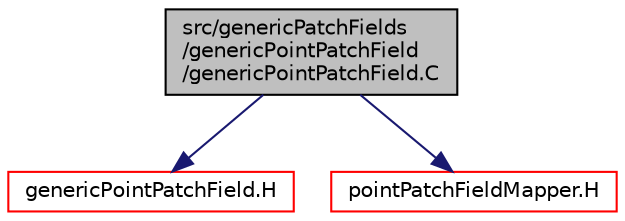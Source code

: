 digraph "src/genericPatchFields/genericPointPatchField/genericPointPatchField.C"
{
  bgcolor="transparent";
  edge [fontname="Helvetica",fontsize="10",labelfontname="Helvetica",labelfontsize="10"];
  node [fontname="Helvetica",fontsize="10",shape=record];
  Node1 [label="src/genericPatchFields\l/genericPointPatchField\l/genericPointPatchField.C",height=0.2,width=0.4,color="black", fillcolor="grey75", style="filled", fontcolor="black"];
  Node1 -> Node2 [color="midnightblue",fontsize="10",style="solid",fontname="Helvetica"];
  Node2 [label="genericPointPatchField.H",height=0.2,width=0.4,color="red",URL="$a06332.html"];
  Node1 -> Node3 [color="midnightblue",fontsize="10",style="solid",fontname="Helvetica"];
  Node3 [label="pointPatchFieldMapper.H",height=0.2,width=0.4,color="red",URL="$a08135.html"];
}

